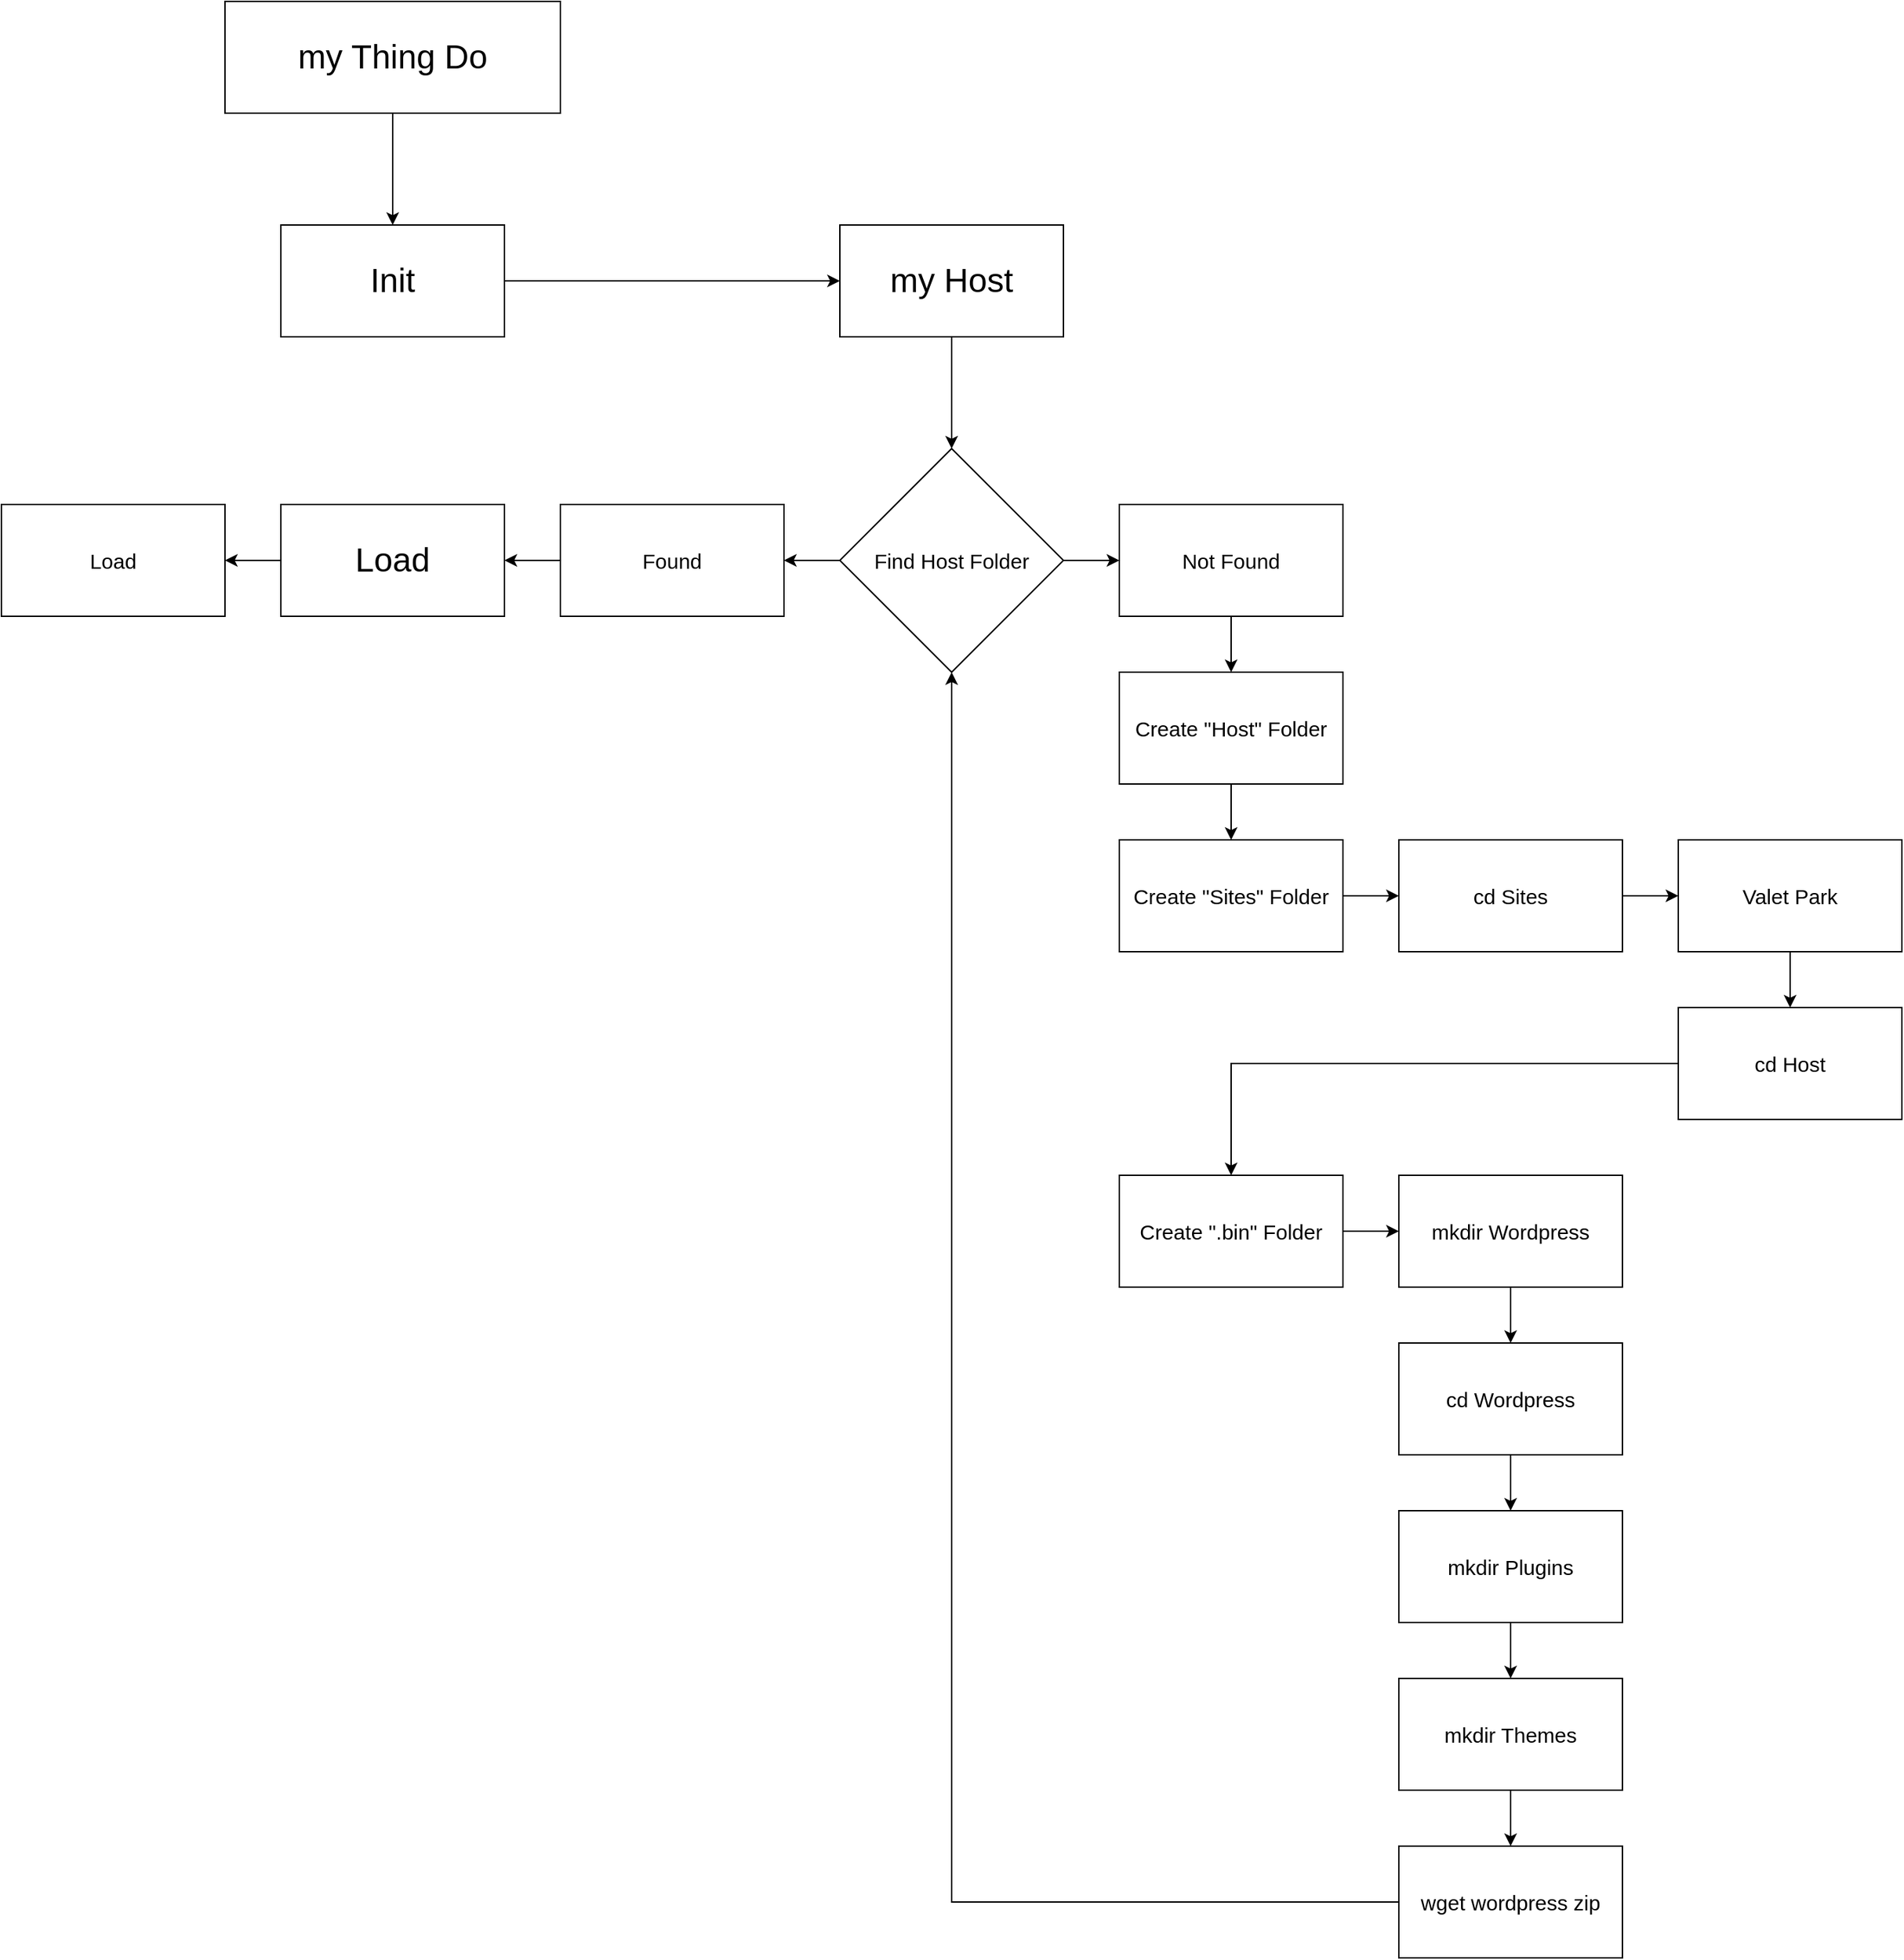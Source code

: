 <mxfile version="24.1.0" type="device">
  <diagram id="C5RBs43oDa-KdzZeNtuy" name="Page-1">
    <mxGraphModel dx="1732" dy="1016" grid="1" gridSize="10" guides="1" tooltips="1" connect="1" arrows="1" fold="1" page="1" pageScale="1" pageWidth="2400" pageHeight="2400" math="0" shadow="0">
      <root>
        <mxCell id="WIyWlLk6GJQsqaUBKTNV-0" />
        <mxCell id="WIyWlLk6GJQsqaUBKTNV-1" parent="WIyWlLk6GJQsqaUBKTNV-0" />
        <mxCell id="t9-YNiAJpiofOFZyhOLx-7" value="" style="edgeStyle=orthogonalEdgeStyle;rounded=0;orthogonalLoop=1;jettySize=auto;html=1;" edge="1" parent="WIyWlLk6GJQsqaUBKTNV-1" source="t9-YNiAJpiofOFZyhOLx-5" target="t9-YNiAJpiofOFZyhOLx-6">
          <mxGeometry relative="1" as="geometry" />
        </mxCell>
        <mxCell id="t9-YNiAJpiofOFZyhOLx-5" value="&lt;font style=&quot;font-size: 24px;&quot;&gt;my Thing Do&lt;/font&gt;" style="rounded=0;whiteSpace=wrap;html=1;" vertex="1" parent="WIyWlLk6GJQsqaUBKTNV-1">
          <mxGeometry x="640" y="80" width="240" height="80" as="geometry" />
        </mxCell>
        <mxCell id="t9-YNiAJpiofOFZyhOLx-12" value="" style="edgeStyle=orthogonalEdgeStyle;rounded=0;orthogonalLoop=1;jettySize=auto;html=1;" edge="1" parent="WIyWlLk6GJQsqaUBKTNV-1" source="t9-YNiAJpiofOFZyhOLx-6" target="t9-YNiAJpiofOFZyhOLx-11">
          <mxGeometry relative="1" as="geometry" />
        </mxCell>
        <mxCell id="t9-YNiAJpiofOFZyhOLx-6" value="&lt;font style=&quot;font-size: 24px;&quot;&gt;Init&lt;/font&gt;" style="whiteSpace=wrap;html=1;rounded=0;" vertex="1" parent="WIyWlLk6GJQsqaUBKTNV-1">
          <mxGeometry x="680" y="240" width="160" height="80" as="geometry" />
        </mxCell>
        <mxCell id="t9-YNiAJpiofOFZyhOLx-14" value="" style="edgeStyle=orthogonalEdgeStyle;rounded=0;orthogonalLoop=1;jettySize=auto;html=1;" edge="1" parent="WIyWlLk6GJQsqaUBKTNV-1" source="t9-YNiAJpiofOFZyhOLx-11" target="t9-YNiAJpiofOFZyhOLx-13">
          <mxGeometry relative="1" as="geometry" />
        </mxCell>
        <mxCell id="t9-YNiAJpiofOFZyhOLx-11" value="&lt;font style=&quot;font-size: 24px;&quot;&gt;my Host&lt;/font&gt;" style="whiteSpace=wrap;html=1;rounded=0;" vertex="1" parent="WIyWlLk6GJQsqaUBKTNV-1">
          <mxGeometry x="1080" y="240" width="160" height="80" as="geometry" />
        </mxCell>
        <mxCell id="t9-YNiAJpiofOFZyhOLx-16" value="" style="edgeStyle=orthogonalEdgeStyle;rounded=0;orthogonalLoop=1;jettySize=auto;html=1;" edge="1" parent="WIyWlLk6GJQsqaUBKTNV-1" source="t9-YNiAJpiofOFZyhOLx-13" target="t9-YNiAJpiofOFZyhOLx-15">
          <mxGeometry relative="1" as="geometry" />
        </mxCell>
        <mxCell id="t9-YNiAJpiofOFZyhOLx-18" value="" style="edgeStyle=orthogonalEdgeStyle;rounded=0;orthogonalLoop=1;jettySize=auto;html=1;" edge="1" parent="WIyWlLk6GJQsqaUBKTNV-1" source="t9-YNiAJpiofOFZyhOLx-13" target="t9-YNiAJpiofOFZyhOLx-17">
          <mxGeometry relative="1" as="geometry" />
        </mxCell>
        <mxCell id="t9-YNiAJpiofOFZyhOLx-13" value="Find Host Folder" style="rhombus;whiteSpace=wrap;html=1;rounded=0;fontSize=15;" vertex="1" parent="WIyWlLk6GJQsqaUBKTNV-1">
          <mxGeometry x="1080" y="400" width="160" height="160" as="geometry" />
        </mxCell>
        <mxCell id="t9-YNiAJpiofOFZyhOLx-21" style="edgeStyle=orthogonalEdgeStyle;rounded=0;orthogonalLoop=1;jettySize=auto;html=1;entryX=1;entryY=0.5;entryDx=0;entryDy=0;" edge="1" parent="WIyWlLk6GJQsqaUBKTNV-1" source="t9-YNiAJpiofOFZyhOLx-15" target="t9-YNiAJpiofOFZyhOLx-19">
          <mxGeometry relative="1" as="geometry" />
        </mxCell>
        <mxCell id="t9-YNiAJpiofOFZyhOLx-15" value="Found" style="whiteSpace=wrap;html=1;rounded=0;fontSize=15;" vertex="1" parent="WIyWlLk6GJQsqaUBKTNV-1">
          <mxGeometry x="880" y="440" width="160" height="80" as="geometry" />
        </mxCell>
        <mxCell id="t9-YNiAJpiofOFZyhOLx-23" value="" style="edgeStyle=orthogonalEdgeStyle;rounded=0;orthogonalLoop=1;jettySize=auto;html=1;" edge="1" parent="WIyWlLk6GJQsqaUBKTNV-1" source="t9-YNiAJpiofOFZyhOLx-17" target="t9-YNiAJpiofOFZyhOLx-22">
          <mxGeometry relative="1" as="geometry" />
        </mxCell>
        <mxCell id="t9-YNiAJpiofOFZyhOLx-17" value="Not Found" style="whiteSpace=wrap;html=1;rounded=0;fontSize=15;" vertex="1" parent="WIyWlLk6GJQsqaUBKTNV-1">
          <mxGeometry x="1280" y="440" width="160" height="80" as="geometry" />
        </mxCell>
        <mxCell id="t9-YNiAJpiofOFZyhOLx-49" value="" style="edgeStyle=orthogonalEdgeStyle;rounded=0;orthogonalLoop=1;jettySize=auto;html=1;" edge="1" parent="WIyWlLk6GJQsqaUBKTNV-1" source="t9-YNiAJpiofOFZyhOLx-19" target="t9-YNiAJpiofOFZyhOLx-48">
          <mxGeometry relative="1" as="geometry" />
        </mxCell>
        <mxCell id="t9-YNiAJpiofOFZyhOLx-19" value="&lt;font style=&quot;font-size: 24px;&quot;&gt;Load&lt;/font&gt;" style="whiteSpace=wrap;html=1;rounded=0;" vertex="1" parent="WIyWlLk6GJQsqaUBKTNV-1">
          <mxGeometry x="680" y="440" width="160" height="80" as="geometry" />
        </mxCell>
        <mxCell id="t9-YNiAJpiofOFZyhOLx-25" value="" style="edgeStyle=orthogonalEdgeStyle;rounded=0;orthogonalLoop=1;jettySize=auto;html=1;" edge="1" parent="WIyWlLk6GJQsqaUBKTNV-1" source="t9-YNiAJpiofOFZyhOLx-22" target="t9-YNiAJpiofOFZyhOLx-24">
          <mxGeometry relative="1" as="geometry" />
        </mxCell>
        <mxCell id="t9-YNiAJpiofOFZyhOLx-22" value="Create &quot;Host&quot; Folder" style="whiteSpace=wrap;html=1;rounded=0;fontSize=15;" vertex="1" parent="WIyWlLk6GJQsqaUBKTNV-1">
          <mxGeometry x="1280" y="560" width="160" height="80" as="geometry" />
        </mxCell>
        <mxCell id="t9-YNiAJpiofOFZyhOLx-29" value="" style="edgeStyle=orthogonalEdgeStyle;rounded=0;orthogonalLoop=1;jettySize=auto;html=1;" edge="1" parent="WIyWlLk6GJQsqaUBKTNV-1" source="t9-YNiAJpiofOFZyhOLx-24" target="t9-YNiAJpiofOFZyhOLx-28">
          <mxGeometry relative="1" as="geometry" />
        </mxCell>
        <mxCell id="t9-YNiAJpiofOFZyhOLx-24" value="Create &quot;Sites&quot; Folder" style="whiteSpace=wrap;html=1;rounded=0;fontSize=15;" vertex="1" parent="WIyWlLk6GJQsqaUBKTNV-1">
          <mxGeometry x="1280" y="680" width="160" height="80" as="geometry" />
        </mxCell>
        <mxCell id="t9-YNiAJpiofOFZyhOLx-38" value="" style="edgeStyle=orthogonalEdgeStyle;rounded=0;orthogonalLoop=1;jettySize=auto;html=1;" edge="1" parent="WIyWlLk6GJQsqaUBKTNV-1" source="t9-YNiAJpiofOFZyhOLx-26" target="t9-YNiAJpiofOFZyhOLx-37">
          <mxGeometry relative="1" as="geometry" />
        </mxCell>
        <mxCell id="t9-YNiAJpiofOFZyhOLx-26" value="Create &quot;.&lt;span style=&quot;background-color: initial;&quot;&gt;bin&quot; Folder&lt;/span&gt;" style="whiteSpace=wrap;html=1;rounded=0;fontSize=15;" vertex="1" parent="WIyWlLk6GJQsqaUBKTNV-1">
          <mxGeometry x="1280" y="920" width="160" height="80" as="geometry" />
        </mxCell>
        <mxCell id="t9-YNiAJpiofOFZyhOLx-32" value="" style="edgeStyle=orthogonalEdgeStyle;rounded=0;orthogonalLoop=1;jettySize=auto;html=1;" edge="1" parent="WIyWlLk6GJQsqaUBKTNV-1" source="t9-YNiAJpiofOFZyhOLx-28" target="t9-YNiAJpiofOFZyhOLx-31">
          <mxGeometry relative="1" as="geometry" />
        </mxCell>
        <mxCell id="t9-YNiAJpiofOFZyhOLx-28" value="cd Sites" style="whiteSpace=wrap;html=1;rounded=0;fontSize=15;" vertex="1" parent="WIyWlLk6GJQsqaUBKTNV-1">
          <mxGeometry x="1480" y="680" width="160" height="80" as="geometry" />
        </mxCell>
        <mxCell id="t9-YNiAJpiofOFZyhOLx-34" value="" style="edgeStyle=orthogonalEdgeStyle;rounded=0;orthogonalLoop=1;jettySize=auto;html=1;" edge="1" parent="WIyWlLk6GJQsqaUBKTNV-1" source="t9-YNiAJpiofOFZyhOLx-31" target="t9-YNiAJpiofOFZyhOLx-33">
          <mxGeometry relative="1" as="geometry" />
        </mxCell>
        <mxCell id="t9-YNiAJpiofOFZyhOLx-31" value="Valet Park" style="whiteSpace=wrap;html=1;rounded=0;fontSize=15;" vertex="1" parent="WIyWlLk6GJQsqaUBKTNV-1">
          <mxGeometry x="1680" y="680" width="160" height="80" as="geometry" />
        </mxCell>
        <mxCell id="t9-YNiAJpiofOFZyhOLx-36" style="edgeStyle=orthogonalEdgeStyle;rounded=0;orthogonalLoop=1;jettySize=auto;html=1;exitX=0;exitY=0.5;exitDx=0;exitDy=0;entryX=0.5;entryY=0;entryDx=0;entryDy=0;" edge="1" parent="WIyWlLk6GJQsqaUBKTNV-1" source="t9-YNiAJpiofOFZyhOLx-33" target="t9-YNiAJpiofOFZyhOLx-26">
          <mxGeometry relative="1" as="geometry" />
        </mxCell>
        <mxCell id="t9-YNiAJpiofOFZyhOLx-33" value="cd Host" style="whiteSpace=wrap;html=1;rounded=0;fontSize=15;" vertex="1" parent="WIyWlLk6GJQsqaUBKTNV-1">
          <mxGeometry x="1680" y="800" width="160" height="80" as="geometry" />
        </mxCell>
        <mxCell id="t9-YNiAJpiofOFZyhOLx-40" value="" style="edgeStyle=orthogonalEdgeStyle;rounded=0;orthogonalLoop=1;jettySize=auto;html=1;" edge="1" parent="WIyWlLk6GJQsqaUBKTNV-1" source="t9-YNiAJpiofOFZyhOLx-37" target="t9-YNiAJpiofOFZyhOLx-39">
          <mxGeometry relative="1" as="geometry" />
        </mxCell>
        <mxCell id="t9-YNiAJpiofOFZyhOLx-37" value="mkdir Wordpress" style="whiteSpace=wrap;html=1;rounded=0;fontSize=15;" vertex="1" parent="WIyWlLk6GJQsqaUBKTNV-1">
          <mxGeometry x="1480" y="920" width="160" height="80" as="geometry" />
        </mxCell>
        <mxCell id="t9-YNiAJpiofOFZyhOLx-42" value="" style="edgeStyle=orthogonalEdgeStyle;rounded=0;orthogonalLoop=1;jettySize=auto;html=1;" edge="1" parent="WIyWlLk6GJQsqaUBKTNV-1" source="t9-YNiAJpiofOFZyhOLx-39" target="t9-YNiAJpiofOFZyhOLx-41">
          <mxGeometry relative="1" as="geometry" />
        </mxCell>
        <mxCell id="t9-YNiAJpiofOFZyhOLx-39" value="cd Wordpress" style="whiteSpace=wrap;html=1;rounded=0;fontSize=15;" vertex="1" parent="WIyWlLk6GJQsqaUBKTNV-1">
          <mxGeometry x="1480" y="1040" width="160" height="80" as="geometry" />
        </mxCell>
        <mxCell id="t9-YNiAJpiofOFZyhOLx-44" value="" style="edgeStyle=orthogonalEdgeStyle;rounded=0;orthogonalLoop=1;jettySize=auto;html=1;" edge="1" parent="WIyWlLk6GJQsqaUBKTNV-1" source="t9-YNiAJpiofOFZyhOLx-41" target="t9-YNiAJpiofOFZyhOLx-43">
          <mxGeometry relative="1" as="geometry" />
        </mxCell>
        <mxCell id="t9-YNiAJpiofOFZyhOLx-41" value="mkdir Plugins" style="whiteSpace=wrap;html=1;rounded=0;fontSize=15;" vertex="1" parent="WIyWlLk6GJQsqaUBKTNV-1">
          <mxGeometry x="1480" y="1160" width="160" height="80" as="geometry" />
        </mxCell>
        <mxCell id="t9-YNiAJpiofOFZyhOLx-46" value="" style="edgeStyle=orthogonalEdgeStyle;rounded=0;orthogonalLoop=1;jettySize=auto;html=1;" edge="1" parent="WIyWlLk6GJQsqaUBKTNV-1" source="t9-YNiAJpiofOFZyhOLx-43" target="t9-YNiAJpiofOFZyhOLx-45">
          <mxGeometry relative="1" as="geometry" />
        </mxCell>
        <mxCell id="t9-YNiAJpiofOFZyhOLx-43" value="mkdir Themes" style="whiteSpace=wrap;html=1;rounded=0;fontSize=15;" vertex="1" parent="WIyWlLk6GJQsqaUBKTNV-1">
          <mxGeometry x="1480" y="1280" width="160" height="80" as="geometry" />
        </mxCell>
        <mxCell id="t9-YNiAJpiofOFZyhOLx-47" style="edgeStyle=orthogonalEdgeStyle;rounded=0;orthogonalLoop=1;jettySize=auto;html=1;" edge="1" parent="WIyWlLk6GJQsqaUBKTNV-1" source="t9-YNiAJpiofOFZyhOLx-45" target="t9-YNiAJpiofOFZyhOLx-13">
          <mxGeometry relative="1" as="geometry" />
        </mxCell>
        <mxCell id="t9-YNiAJpiofOFZyhOLx-45" value="wget wordpress zip" style="whiteSpace=wrap;html=1;rounded=0;fontSize=15;" vertex="1" parent="WIyWlLk6GJQsqaUBKTNV-1">
          <mxGeometry x="1480" y="1400" width="160" height="80" as="geometry" />
        </mxCell>
        <mxCell id="t9-YNiAJpiofOFZyhOLx-48" value="&lt;font style=&quot;font-size: 15px;&quot;&gt;Load&lt;/font&gt;" style="whiteSpace=wrap;html=1;rounded=0;fontSize=15;" vertex="1" parent="WIyWlLk6GJQsqaUBKTNV-1">
          <mxGeometry x="480" y="440" width="160" height="80" as="geometry" />
        </mxCell>
      </root>
    </mxGraphModel>
  </diagram>
</mxfile>
